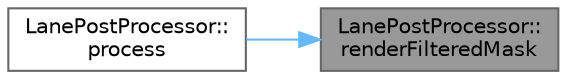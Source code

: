 digraph "LanePostProcessor::renderFilteredMask"
{
 // LATEX_PDF_SIZE
  bgcolor="transparent";
  edge [fontname=Helvetica,fontsize=10,labelfontname=Helvetica,labelfontsize=10];
  node [fontname=Helvetica,fontsize=10,shape=box,height=0.2,width=0.4];
  rankdir="RL";
  Node1 [id="Node000001",label="LanePostProcessor::\lrenderFilteredMask",height=0.2,width=0.4,color="gray40", fillcolor="grey60", style="filled", fontcolor="black",tooltip=" "];
  Node1 -> Node2 [id="edge1_Node000001_Node000002",dir="back",color="steelblue1",style="solid",tooltip=" "];
  Node2 [id="Node000002",label="LanePostProcessor::\lprocess",height=0.2,width=0.4,color="grey40", fillcolor="white", style="filled",URL="$classLanePostProcessor.html#ac923f6849924b3584f5d05daa670ba75",tooltip=" "];
}
